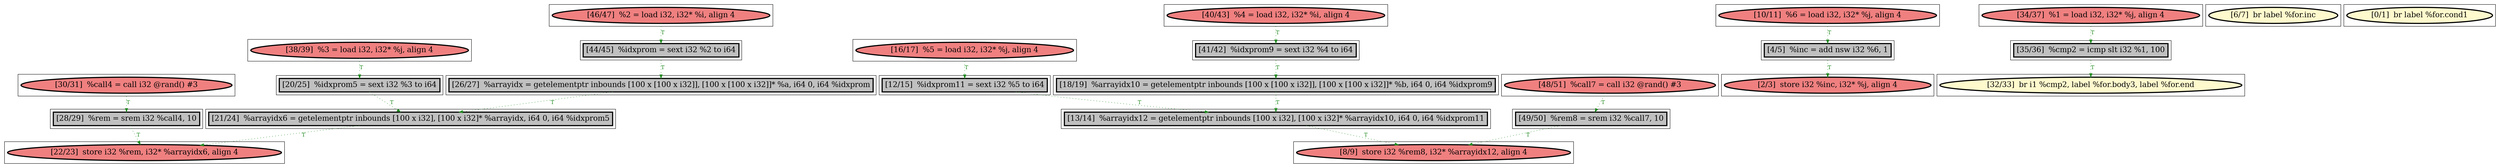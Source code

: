 
digraph G {



node607->node606 [style=dotted,color=forestgreen,label="T",fontcolor=forestgreen ]
node601->node599 [style=dotted,color=forestgreen,label="T",fontcolor=forestgreen ]
node591->node590 [style=dotted,color=forestgreen,label="T",fontcolor=forestgreen ]
node597->node600 [style=dotted,color=forestgreen,label="T",fontcolor=forestgreen ]
node586->node585 [style=dotted,color=forestgreen,label="T",fontcolor=forestgreen ]
node598->node607 [style=dotted,color=forestgreen,label="T",fontcolor=forestgreen ]
node590->node593 [style=dotted,color=forestgreen,label="T",fontcolor=forestgreen ]
node599->node609 [style=dotted,color=forestgreen,label="T",fontcolor=forestgreen ]
node609->node595 [style=dotted,color=forestgreen,label="T",fontcolor=forestgreen ]
node600->node588 [style=dotted,color=forestgreen,label="T",fontcolor=forestgreen ]
node596->node594 [style=dotted,color=forestgreen,label="T",fontcolor=forestgreen ]
node594->node592 [style=dotted,color=forestgreen,label="T",fontcolor=forestgreen ]
node589->node586 [style=dotted,color=forestgreen,label="T",fontcolor=forestgreen ]
node593->node588 [style=dotted,color=forestgreen,label="T",fontcolor=forestgreen ]
node606->node609 [style=dotted,color=forestgreen,label="T",fontcolor=forestgreen ]
node604->node605 [style=dotted,color=forestgreen,label="T",fontcolor=forestgreen ]
node608->node603 [style=dotted,color=forestgreen,label="T",fontcolor=forestgreen ]
node592->node593 [style=dotted,color=forestgreen,label="T",fontcolor=forestgreen ]
node605->node595 [style=dotted,color=forestgreen,label="T",fontcolor=forestgreen ]
node602->node608 [style=dotted,color=forestgreen,label="T",fontcolor=forestgreen ]


subgraph cluster25 {


node609 [penwidth=3.0,fontsize=20,fillcolor=grey,label="[21/24]  %arrayidx6 = getelementptr inbounds [100 x i32], [100 x i32]* %arrayidx, i64 0, i64 %idxprom5",shape=rectangle,style=filled ]



}

subgraph cluster24 {


node608 [penwidth=3.0,fontsize=20,fillcolor=grey,label="[35/36]  %cmp2 = icmp slt i32 %1, 100",shape=rectangle,style=filled ]



}

subgraph cluster22 {


node606 [penwidth=3.0,fontsize=20,fillcolor=grey,label="[26/27]  %arrayidx = getelementptr inbounds [100 x [100 x i32]], [100 x [100 x i32]]* %a, i64 0, i64 %idxprom",shape=rectangle,style=filled ]



}

subgraph cluster20 {


node604 [penwidth=3.0,fontsize=20,fillcolor=lightcoral,label="[30/31]  %call4 = call i32 @rand() #3",shape=ellipse,style=filled ]



}

subgraph cluster18 {


node602 [penwidth=3.0,fontsize=20,fillcolor=lightcoral,label="[34/37]  %1 = load i32, i32* %j, align 4",shape=ellipse,style=filled ]



}

subgraph cluster16 {


node600 [penwidth=3.0,fontsize=20,fillcolor=grey,label="[49/50]  %rem8 = srem i32 %call7, 10",shape=rectangle,style=filled ]



}

subgraph cluster17 {


node601 [penwidth=3.0,fontsize=20,fillcolor=lightcoral,label="[38/39]  %3 = load i32, i32* %j, align 4",shape=ellipse,style=filled ]



}

subgraph cluster4 {


node588 [penwidth=3.0,fontsize=20,fillcolor=lightcoral,label="[8/9]  store i32 %rem8, i32* %arrayidx12, align 4",shape=ellipse,style=filled ]



}

subgraph cluster3 {


node587 [penwidth=3.0,fontsize=20,fillcolor=lemonchiffon,label="[6/7]  br label %for.inc",shape=ellipse,style=filled ]



}

subgraph cluster2 {


node586 [penwidth=3.0,fontsize=20,fillcolor=grey,label="[4/5]  %inc = add nsw i32 %6, 1",shape=rectangle,style=filled ]



}

subgraph cluster1 {


node585 [penwidth=3.0,fontsize=20,fillcolor=lightcoral,label="[2/3]  store i32 %inc, i32* %j, align 4",shape=ellipse,style=filled ]



}

subgraph cluster12 {


node596 [penwidth=3.0,fontsize=20,fillcolor=lightcoral,label="[40/43]  %4 = load i32, i32* %i, align 4",shape=ellipse,style=filled ]



}

subgraph cluster5 {


node589 [penwidth=3.0,fontsize=20,fillcolor=lightcoral,label="[10/11]  %6 = load i32, i32* %j, align 4",shape=ellipse,style=filled ]



}

subgraph cluster0 {


node584 [penwidth=3.0,fontsize=20,fillcolor=lemonchiffon,label="[0/1]  br label %for.cond1",shape=ellipse,style=filled ]



}

subgraph cluster6 {


node590 [penwidth=3.0,fontsize=20,fillcolor=grey,label="[12/15]  %idxprom11 = sext i32 %5 to i64",shape=rectangle,style=filled ]



}

subgraph cluster14 {


node598 [penwidth=3.0,fontsize=20,fillcolor=lightcoral,label="[46/47]  %2 = load i32, i32* %i, align 4",shape=ellipse,style=filled ]



}

subgraph cluster7 {


node591 [penwidth=3.0,fontsize=20,fillcolor=lightcoral,label="[16/17]  %5 = load i32, i32* %j, align 4",shape=ellipse,style=filled ]



}

subgraph cluster23 {


node607 [penwidth=3.0,fontsize=20,fillcolor=grey,label="[44/45]  %idxprom = sext i32 %2 to i64",shape=rectangle,style=filled ]



}

subgraph cluster8 {


node592 [penwidth=3.0,fontsize=20,fillcolor=grey,label="[18/19]  %arrayidx10 = getelementptr inbounds [100 x [100 x i32]], [100 x [100 x i32]]* %b, i64 0, i64 %idxprom9",shape=rectangle,style=filled ]



}

subgraph cluster21 {


node605 [penwidth=3.0,fontsize=20,fillcolor=grey,label="[28/29]  %rem = srem i32 %call4, 10",shape=rectangle,style=filled ]



}

subgraph cluster9 {


node593 [penwidth=3.0,fontsize=20,fillcolor=grey,label="[13/14]  %arrayidx12 = getelementptr inbounds [100 x i32], [100 x i32]* %arrayidx10, i64 0, i64 %idxprom11",shape=rectangle,style=filled ]



}

subgraph cluster19 {


node603 [penwidth=3.0,fontsize=20,fillcolor=lemonchiffon,label="[32/33]  br i1 %cmp2, label %for.body3, label %for.end",shape=ellipse,style=filled ]



}

subgraph cluster10 {


node594 [penwidth=3.0,fontsize=20,fillcolor=grey,label="[41/42]  %idxprom9 = sext i32 %4 to i64",shape=rectangle,style=filled ]



}

subgraph cluster11 {


node595 [penwidth=3.0,fontsize=20,fillcolor=lightcoral,label="[22/23]  store i32 %rem, i32* %arrayidx6, align 4",shape=ellipse,style=filled ]



}

subgraph cluster13 {


node597 [penwidth=3.0,fontsize=20,fillcolor=lightcoral,label="[48/51]  %call7 = call i32 @rand() #3",shape=ellipse,style=filled ]



}

subgraph cluster15 {


node599 [penwidth=3.0,fontsize=20,fillcolor=grey,label="[20/25]  %idxprom5 = sext i32 %3 to i64",shape=rectangle,style=filled ]



}

}
